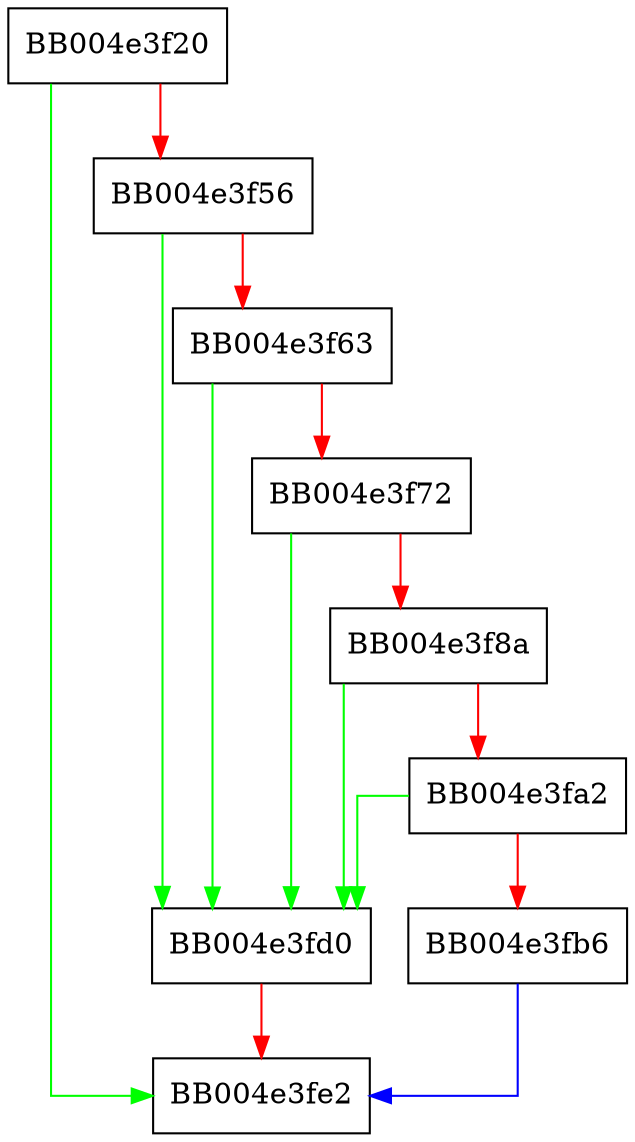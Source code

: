 digraph ossl_gost_ukm {
  node [shape="box"];
  graph [splines=ortho];
  BB004e3f20 -> BB004e3fe2 [color="green"];
  BB004e3f20 -> BB004e3f56 [color="red"];
  BB004e3f56 -> BB004e3fd0 [color="green"];
  BB004e3f56 -> BB004e3f63 [color="red"];
  BB004e3f63 -> BB004e3fd0 [color="green"];
  BB004e3f63 -> BB004e3f72 [color="red"];
  BB004e3f72 -> BB004e3fd0 [color="green"];
  BB004e3f72 -> BB004e3f8a [color="red"];
  BB004e3f8a -> BB004e3fd0 [color="green"];
  BB004e3f8a -> BB004e3fa2 [color="red"];
  BB004e3fa2 -> BB004e3fd0 [color="green"];
  BB004e3fa2 -> BB004e3fb6 [color="red"];
  BB004e3fb6 -> BB004e3fe2 [color="blue"];
  BB004e3fd0 -> BB004e3fe2 [color="red"];
}